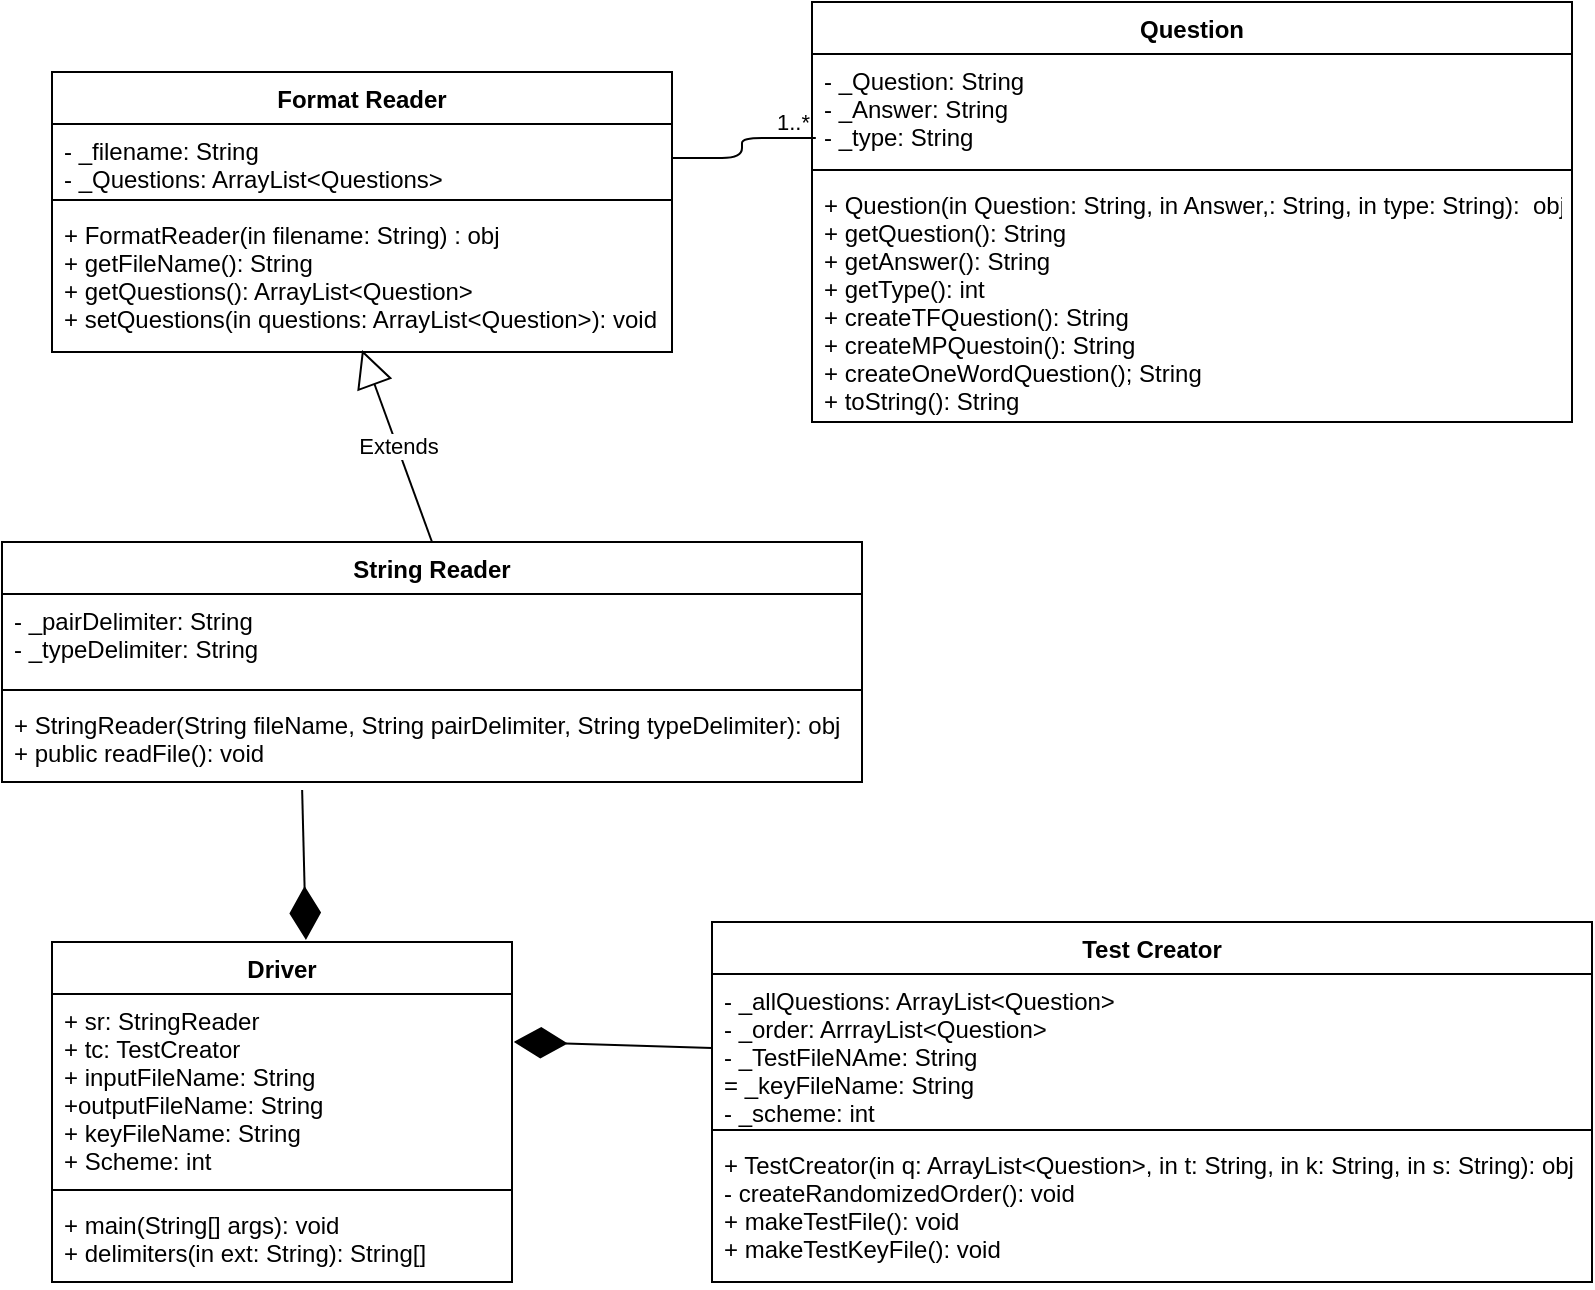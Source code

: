 <mxfile>
    <diagram id="C5RBs43oDa-KdzZeNtuy" name="Page-1">
        <mxGraphModel dx="799" dy="799" grid="1" gridSize="10" guides="1" tooltips="1" connect="1" arrows="1" fold="1" page="1" pageScale="1" pageWidth="827" pageHeight="1169" math="0" shadow="0">
            <root>
                <mxCell id="WIyWlLk6GJQsqaUBKTNV-0"/>
                <mxCell id="WIyWlLk6GJQsqaUBKTNV-1" parent="WIyWlLk6GJQsqaUBKTNV-0"/>
                <mxCell id="VFtjQShfL0-Lv15Fn_P_-2" value="Test Creator" style="swimlane;fontStyle=1;align=center;verticalAlign=top;childLayout=stackLayout;horizontal=1;startSize=26;horizontalStack=0;resizeParent=1;resizeParentMax=0;resizeLast=0;collapsible=1;marginBottom=0;" parent="WIyWlLk6GJQsqaUBKTNV-1" vertex="1">
                    <mxGeometry x="370" y="490" width="440" height="180" as="geometry"/>
                </mxCell>
                <mxCell id="VFtjQShfL0-Lv15Fn_P_-3" value="- _allQuestions: ArrayList&lt;Question&gt;&#10;- _order: ArrrayList&lt;Question&gt;&#10;- _TestFileNAme: String&#10;= _keyFileName: String&#10;- _scheme: int" style="text;strokeColor=none;fillColor=none;align=left;verticalAlign=top;spacingLeft=4;spacingRight=4;overflow=hidden;rotatable=0;points=[[0,0.5],[1,0.5]];portConstraint=eastwest;" parent="VFtjQShfL0-Lv15Fn_P_-2" vertex="1">
                    <mxGeometry y="26" width="440" height="74" as="geometry"/>
                </mxCell>
                <mxCell id="VFtjQShfL0-Lv15Fn_P_-4" value="" style="line;strokeWidth=1;fillColor=none;align=left;verticalAlign=middle;spacingTop=-1;spacingLeft=3;spacingRight=3;rotatable=0;labelPosition=right;points=[];portConstraint=eastwest;" parent="VFtjQShfL0-Lv15Fn_P_-2" vertex="1">
                    <mxGeometry y="100" width="440" height="8" as="geometry"/>
                </mxCell>
                <mxCell id="VFtjQShfL0-Lv15Fn_P_-5" value="+ TestCreator(in q: ArrayList&lt;Question&gt;, in t: String, in k: String, in s: String): obj&#10;- createRandomizedOrder(): void&#10;+ makeTestFile(): void&#10;+ makeTestKeyFile(): void" style="text;strokeColor=none;fillColor=none;align=left;verticalAlign=top;spacingLeft=4;spacingRight=4;overflow=hidden;rotatable=0;points=[[0,0.5],[1,0.5]];portConstraint=eastwest;" parent="VFtjQShfL0-Lv15Fn_P_-2" vertex="1">
                    <mxGeometry y="108" width="440" height="72" as="geometry"/>
                </mxCell>
                <mxCell id="VFtjQShfL0-Lv15Fn_P_-6" value="Format Reader" style="swimlane;fontStyle=1;align=center;verticalAlign=top;childLayout=stackLayout;horizontal=1;startSize=26;horizontalStack=0;resizeParent=1;resizeParentMax=0;resizeLast=0;collapsible=1;marginBottom=0;" parent="WIyWlLk6GJQsqaUBKTNV-1" vertex="1">
                    <mxGeometry x="40" y="65" width="310" height="140" as="geometry"/>
                </mxCell>
                <mxCell id="VFtjQShfL0-Lv15Fn_P_-7" value="- _filename: String&#10;- _Questions: ArrayList&lt;Questions&gt;" style="text;strokeColor=none;fillColor=none;align=left;verticalAlign=top;spacingLeft=4;spacingRight=4;overflow=hidden;rotatable=0;points=[[0,0.5],[1,0.5]];portConstraint=eastwest;" parent="VFtjQShfL0-Lv15Fn_P_-6" vertex="1">
                    <mxGeometry y="26" width="310" height="34" as="geometry"/>
                </mxCell>
                <mxCell id="VFtjQShfL0-Lv15Fn_P_-8" value="" style="line;strokeWidth=1;fillColor=none;align=left;verticalAlign=middle;spacingTop=-1;spacingLeft=3;spacingRight=3;rotatable=0;labelPosition=right;points=[];portConstraint=eastwest;" parent="VFtjQShfL0-Lv15Fn_P_-6" vertex="1">
                    <mxGeometry y="60" width="310" height="8" as="geometry"/>
                </mxCell>
                <mxCell id="VFtjQShfL0-Lv15Fn_P_-9" value="+ FormatReader(in filename: String) : obj&#10;+ getFileName(): String&#10;+ getQuestions(): ArrayList&lt;Question&gt;&#10;+ setQuestions(in questions: ArrayList&lt;Question&gt;): void" style="text;strokeColor=none;fillColor=none;align=left;verticalAlign=top;spacingLeft=4;spacingRight=4;overflow=hidden;rotatable=0;points=[[0,0.5],[1,0.5]];portConstraint=eastwest;" parent="VFtjQShfL0-Lv15Fn_P_-6" vertex="1">
                    <mxGeometry y="68" width="310" height="72" as="geometry"/>
                </mxCell>
                <mxCell id="VFtjQShfL0-Lv15Fn_P_-30" value="Question" style="swimlane;fontStyle=1;align=center;verticalAlign=top;childLayout=stackLayout;horizontal=1;startSize=26;horizontalStack=0;resizeParent=1;resizeParentMax=0;resizeLast=0;collapsible=1;marginBottom=0;" parent="WIyWlLk6GJQsqaUBKTNV-1" vertex="1">
                    <mxGeometry x="420" y="30" width="380" height="210" as="geometry"/>
                </mxCell>
                <mxCell id="VFtjQShfL0-Lv15Fn_P_-31" value="- _Question: String&#10;- _Answer: String&#10;- _type: String&#10;" style="text;strokeColor=none;fillColor=none;align=left;verticalAlign=top;spacingLeft=4;spacingRight=4;overflow=hidden;rotatable=0;points=[[0,0.5],[1,0.5]];portConstraint=eastwest;" parent="VFtjQShfL0-Lv15Fn_P_-30" vertex="1">
                    <mxGeometry y="26" width="380" height="54" as="geometry"/>
                </mxCell>
                <mxCell id="VFtjQShfL0-Lv15Fn_P_-32" value="" style="line;strokeWidth=1;fillColor=none;align=left;verticalAlign=middle;spacingTop=-1;spacingLeft=3;spacingRight=3;rotatable=0;labelPosition=right;points=[];portConstraint=eastwest;" parent="VFtjQShfL0-Lv15Fn_P_-30" vertex="1">
                    <mxGeometry y="80" width="380" height="8" as="geometry"/>
                </mxCell>
                <mxCell id="VFtjQShfL0-Lv15Fn_P_-33" value="+ Question(in Question: String, in Answer,: String, in type: String):  obj&#10;+ getQuestion(): String&#10;+ getAnswer(): String&#10;+ getType(): int&#10;+ createTFQuestion(): String&#10;+ createMPQuestoin(): String&#10;+ createOneWordQuestion(); String&#10;+ toString(): String" style="text;strokeColor=none;fillColor=none;align=left;verticalAlign=top;spacingLeft=4;spacingRight=4;overflow=hidden;rotatable=0;points=[[0,0.5],[1,0.5]];portConstraint=eastwest;" parent="VFtjQShfL0-Lv15Fn_P_-30" vertex="1">
                    <mxGeometry y="88" width="380" height="122" as="geometry"/>
                </mxCell>
                <mxCell id="VFtjQShfL0-Lv15Fn_P_-41" value="String Reader" style="swimlane;fontStyle=1;align=center;verticalAlign=top;childLayout=stackLayout;horizontal=1;startSize=26;horizontalStack=0;resizeParent=1;resizeParentMax=0;resizeLast=0;collapsible=1;marginBottom=0;" parent="WIyWlLk6GJQsqaUBKTNV-1" vertex="1">
                    <mxGeometry x="15" y="300" width="430" height="120" as="geometry"/>
                </mxCell>
                <mxCell id="VFtjQShfL0-Lv15Fn_P_-42" value="- _pairDelimiter: String&#10;- _typeDelimiter: String" style="text;strokeColor=none;fillColor=none;align=left;verticalAlign=top;spacingLeft=4;spacingRight=4;overflow=hidden;rotatable=0;points=[[0,0.5],[1,0.5]];portConstraint=eastwest;" parent="VFtjQShfL0-Lv15Fn_P_-41" vertex="1">
                    <mxGeometry y="26" width="430" height="44" as="geometry"/>
                </mxCell>
                <mxCell id="VFtjQShfL0-Lv15Fn_P_-43" value="" style="line;strokeWidth=1;fillColor=none;align=left;verticalAlign=middle;spacingTop=-1;spacingLeft=3;spacingRight=3;rotatable=0;labelPosition=right;points=[];portConstraint=eastwest;" parent="VFtjQShfL0-Lv15Fn_P_-41" vertex="1">
                    <mxGeometry y="70" width="430" height="8" as="geometry"/>
                </mxCell>
                <mxCell id="VFtjQShfL0-Lv15Fn_P_-44" value="+ StringReader(String fileName, String pairDelimiter, String typeDelimiter): obj&#10;+ public readFile(): void" style="text;strokeColor=none;fillColor=none;align=left;verticalAlign=top;spacingLeft=4;spacingRight=4;overflow=hidden;rotatable=0;points=[[0,0.5],[1,0.5]];portConstraint=eastwest;" parent="VFtjQShfL0-Lv15Fn_P_-41" vertex="1">
                    <mxGeometry y="78" width="430" height="42" as="geometry"/>
                </mxCell>
                <mxCell id="1" value="Extends" style="endArrow=block;endSize=16;endFill=0;html=1;entryX=0.5;entryY=0.986;entryDx=0;entryDy=0;entryPerimeter=0;exitX=0.5;exitY=0;exitDx=0;exitDy=0;" edge="1" parent="WIyWlLk6GJQsqaUBKTNV-1" source="VFtjQShfL0-Lv15Fn_P_-41" target="VFtjQShfL0-Lv15Fn_P_-9">
                    <mxGeometry width="160" relative="1" as="geometry">
                        <mxPoint x="330" y="400" as="sourcePoint"/>
                        <mxPoint x="490" y="400" as="targetPoint"/>
                    </mxGeometry>
                </mxCell>
                <mxCell id="2" value="Driver" style="swimlane;fontStyle=1;align=center;verticalAlign=top;childLayout=stackLayout;horizontal=1;startSize=26;horizontalStack=0;resizeParent=1;resizeParentMax=0;resizeLast=0;collapsible=1;marginBottom=0;" vertex="1" parent="WIyWlLk6GJQsqaUBKTNV-1">
                    <mxGeometry x="40" y="500" width="230" height="170" as="geometry"/>
                </mxCell>
                <mxCell id="3" value="+ sr: StringReader&#10;+ tc: TestCreator&#10;+ inputFileName: String&#10;+outputFileName: String&#10;+ keyFileName: String&#10;+ Scheme: int" style="text;strokeColor=none;fillColor=none;align=left;verticalAlign=top;spacingLeft=4;spacingRight=4;overflow=hidden;rotatable=0;points=[[0,0.5],[1,0.5]];portConstraint=eastwest;" vertex="1" parent="2">
                    <mxGeometry y="26" width="230" height="94" as="geometry"/>
                </mxCell>
                <mxCell id="4" value="" style="line;strokeWidth=1;fillColor=none;align=left;verticalAlign=middle;spacingTop=-1;spacingLeft=3;spacingRight=3;rotatable=0;labelPosition=right;points=[];portConstraint=eastwest;" vertex="1" parent="2">
                    <mxGeometry y="120" width="230" height="8" as="geometry"/>
                </mxCell>
                <mxCell id="5" value="+ main(String[] args): void&#10;+ delimiters(in ext: String): String[]&#10;" style="text;strokeColor=none;fillColor=none;align=left;verticalAlign=top;spacingLeft=4;spacingRight=4;overflow=hidden;rotatable=0;points=[[0,0.5],[1,0.5]];portConstraint=eastwest;" vertex="1" parent="2">
                    <mxGeometry y="128" width="230" height="42" as="geometry"/>
                </mxCell>
                <mxCell id="9" value="" style="endArrow=none;html=1;edgeStyle=orthogonalEdgeStyle;exitX=1;exitY=0.5;exitDx=0;exitDy=0;entryX=0.005;entryY=0.778;entryDx=0;entryDy=0;entryPerimeter=0;" edge="1" parent="WIyWlLk6GJQsqaUBKTNV-1" source="VFtjQShfL0-Lv15Fn_P_-7" target="VFtjQShfL0-Lv15Fn_P_-31">
                    <mxGeometry relative="1" as="geometry">
                        <mxPoint x="330" y="350" as="sourcePoint"/>
                        <mxPoint x="490" y="350" as="targetPoint"/>
                    </mxGeometry>
                </mxCell>
                <mxCell id="11" value="1..*" style="edgeLabel;resizable=0;html=1;align=right;verticalAlign=bottom;" connectable="0" vertex="1" parent="9">
                    <mxGeometry x="1" relative="1" as="geometry">
                        <mxPoint x="-2" as="offset"/>
                    </mxGeometry>
                </mxCell>
                <mxCell id="12" value="" style="endArrow=diamondThin;endFill=1;endSize=24;html=1;exitX=0.349;exitY=1.095;exitDx=0;exitDy=0;exitPerimeter=0;entryX=0.552;entryY=-0.006;entryDx=0;entryDy=0;entryPerimeter=0;" edge="1" parent="WIyWlLk6GJQsqaUBKTNV-1" source="VFtjQShfL0-Lv15Fn_P_-44" target="2">
                    <mxGeometry width="160" relative="1" as="geometry">
                        <mxPoint x="330" y="480" as="sourcePoint"/>
                        <mxPoint x="240" y="460" as="targetPoint"/>
                    </mxGeometry>
                </mxCell>
                <mxCell id="13" value="" style="endArrow=diamondThin;endFill=1;endSize=24;html=1;entryX=1.004;entryY=0.255;entryDx=0;entryDy=0;entryPerimeter=0;exitX=0;exitY=0.5;exitDx=0;exitDy=0;" edge="1" parent="WIyWlLk6GJQsqaUBKTNV-1" source="VFtjQShfL0-Lv15Fn_P_-3" target="3">
                    <mxGeometry width="160" relative="1" as="geometry">
                        <mxPoint x="380" y="561" as="sourcePoint"/>
                        <mxPoint x="330" y="620" as="targetPoint"/>
                    </mxGeometry>
                </mxCell>
            </root>
        </mxGraphModel>
    </diagram>
</mxfile>